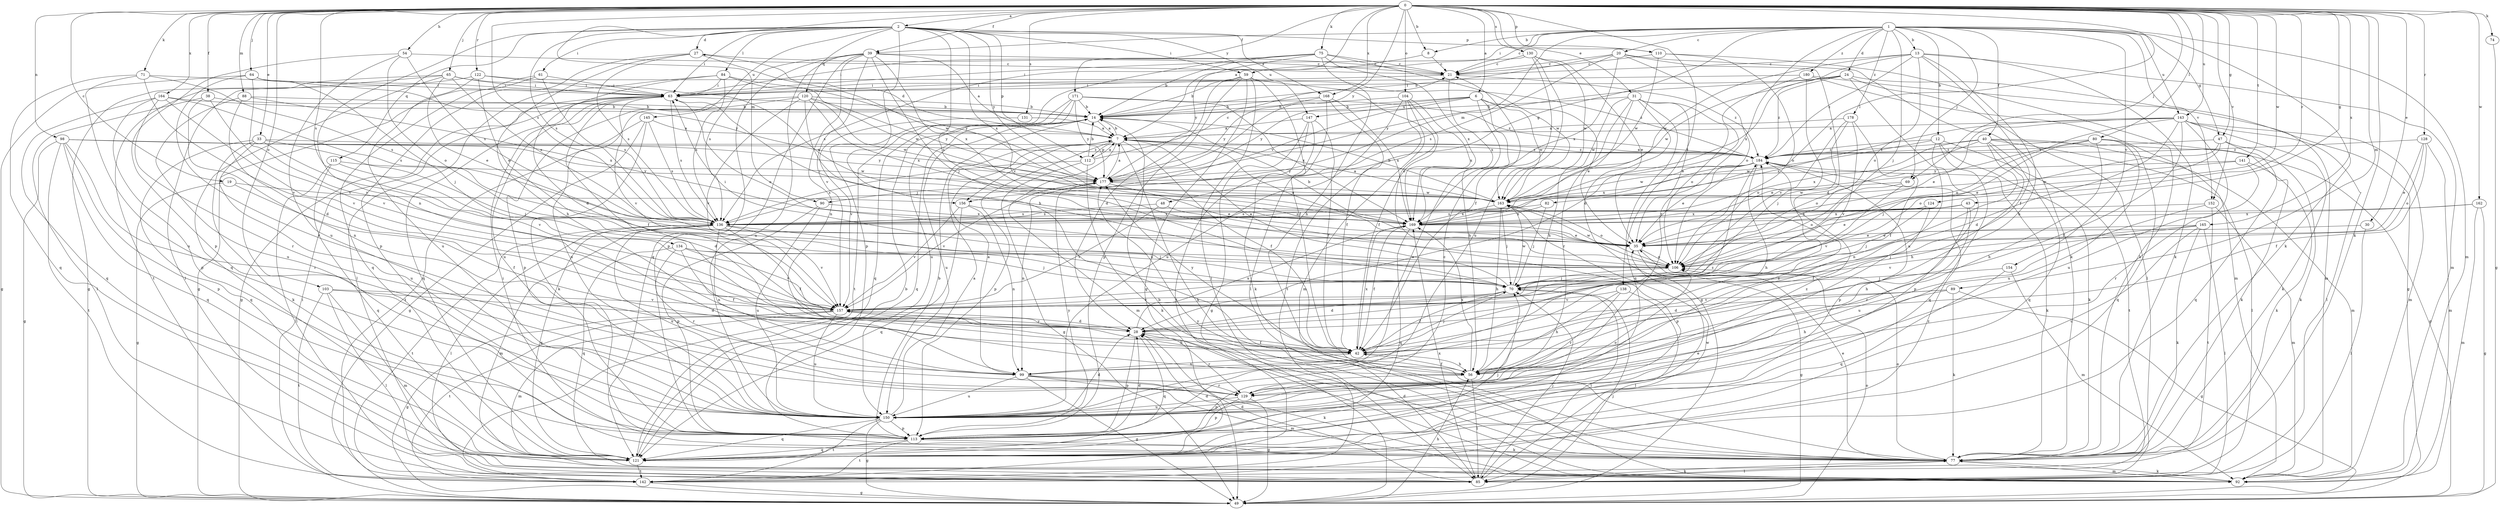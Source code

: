 strict digraph  {
0;
1;
2;
6;
7;
8;
12;
13;
14;
19;
20;
21;
24;
27;
28;
30;
31;
33;
35;
38;
39;
40;
42;
43;
47;
48;
49;
54;
56;
59;
61;
63;
64;
65;
69;
70;
71;
74;
75;
77;
80;
82;
84;
85;
88;
89;
90;
92;
98;
99;
103;
104;
106;
110;
112;
113;
115;
120;
121;
122;
124;
128;
129;
130;
131;
134;
136;
138;
141;
142;
143;
145;
147;
150;
152;
154;
156;
157;
162;
163;
164;
165;
168;
169;
171;
177;
178;
180;
184;
0 -> 2  [label=a];
0 -> 6  [label=a];
0 -> 7  [label=a];
0 -> 8  [label=b];
0 -> 19  [label=c];
0 -> 30  [label=e];
0 -> 31  [label=e];
0 -> 33  [label=e];
0 -> 38  [label=f];
0 -> 39  [label=f];
0 -> 43  [label=g];
0 -> 47  [label=g];
0 -> 54  [label=h];
0 -> 64  [label=j];
0 -> 65  [label=j];
0 -> 69  [label=j];
0 -> 71  [label=k];
0 -> 74  [label=k];
0 -> 75  [label=k];
0 -> 77  [label=k];
0 -> 80  [label=l];
0 -> 82  [label=l];
0 -> 88  [label=m];
0 -> 89  [label=m];
0 -> 90  [label=m];
0 -> 98  [label=n];
0 -> 103  [label=o];
0 -> 104  [label=o];
0 -> 110  [label=p];
0 -> 122  [label=r];
0 -> 124  [label=r];
0 -> 128  [label=r];
0 -> 130  [label=s];
0 -> 131  [label=s];
0 -> 134  [label=s];
0 -> 136  [label=s];
0 -> 138  [label=t];
0 -> 141  [label=t];
0 -> 143  [label=u];
0 -> 152  [label=v];
0 -> 162  [label=w];
0 -> 163  [label=w];
0 -> 164  [label=x];
0 -> 165  [label=x];
0 -> 168  [label=x];
0 -> 171  [label=y];
0 -> 177  [label=y];
1 -> 8  [label=b];
1 -> 12  [label=b];
1 -> 13  [label=b];
1 -> 20  [label=c];
1 -> 21  [label=c];
1 -> 24  [label=d];
1 -> 39  [label=f];
1 -> 40  [label=f];
1 -> 47  [label=g];
1 -> 48  [label=g];
1 -> 59  [label=i];
1 -> 69  [label=j];
1 -> 70  [label=j];
1 -> 77  [label=k];
1 -> 90  [label=m];
1 -> 92  [label=m];
1 -> 129  [label=r];
1 -> 143  [label=u];
1 -> 152  [label=v];
1 -> 154  [label=v];
1 -> 178  [label=z];
1 -> 180  [label=z];
2 -> 27  [label=d];
2 -> 56  [label=h];
2 -> 59  [label=i];
2 -> 61  [label=i];
2 -> 63  [label=i];
2 -> 84  [label=l];
2 -> 99  [label=n];
2 -> 106  [label=o];
2 -> 110  [label=p];
2 -> 112  [label=p];
2 -> 115  [label=q];
2 -> 120  [label=q];
2 -> 136  [label=s];
2 -> 145  [label=u];
2 -> 147  [label=u];
2 -> 168  [label=x];
2 -> 169  [label=x];
2 -> 177  [label=y];
6 -> 14  [label=b];
6 -> 35  [label=e];
6 -> 56  [label=h];
6 -> 147  [label=u];
6 -> 150  [label=u];
6 -> 156  [label=v];
6 -> 163  [label=w];
6 -> 177  [label=y];
7 -> 14  [label=b];
7 -> 27  [label=d];
7 -> 42  [label=f];
7 -> 77  [label=k];
7 -> 92  [label=m];
7 -> 112  [label=p];
7 -> 113  [label=p];
7 -> 156  [label=v];
7 -> 184  [label=z];
8 -> 21  [label=c];
8 -> 136  [label=s];
12 -> 77  [label=k];
12 -> 113  [label=p];
12 -> 121  [label=q];
12 -> 142  [label=t];
12 -> 163  [label=w];
12 -> 184  [label=z];
13 -> 21  [label=c];
13 -> 42  [label=f];
13 -> 56  [label=h];
13 -> 77  [label=k];
13 -> 92  [label=m];
13 -> 106  [label=o];
13 -> 163  [label=w];
13 -> 169  [label=x];
13 -> 184  [label=z];
14 -> 7  [label=a];
14 -> 121  [label=q];
14 -> 150  [label=u];
19 -> 42  [label=f];
19 -> 49  [label=g];
19 -> 156  [label=v];
20 -> 14  [label=b];
20 -> 21  [label=c];
20 -> 28  [label=d];
20 -> 77  [label=k];
20 -> 106  [label=o];
20 -> 136  [label=s];
20 -> 169  [label=x];
21 -> 63  [label=i];
21 -> 169  [label=x];
21 -> 184  [label=z];
24 -> 63  [label=i];
24 -> 85  [label=l];
24 -> 92  [label=m];
24 -> 150  [label=u];
24 -> 163  [label=w];
24 -> 177  [label=y];
24 -> 184  [label=z];
27 -> 21  [label=c];
27 -> 56  [label=h];
27 -> 113  [label=p];
27 -> 136  [label=s];
27 -> 163  [label=w];
28 -> 42  [label=f];
28 -> 113  [label=p];
28 -> 121  [label=q];
28 -> 129  [label=r];
28 -> 157  [label=v];
28 -> 169  [label=x];
30 -> 35  [label=e];
30 -> 85  [label=l];
31 -> 14  [label=b];
31 -> 35  [label=e];
31 -> 49  [label=g];
31 -> 56  [label=h];
31 -> 106  [label=o];
31 -> 121  [label=q];
31 -> 129  [label=r];
31 -> 163  [label=w];
33 -> 70  [label=j];
33 -> 77  [label=k];
33 -> 121  [label=q];
33 -> 150  [label=u];
33 -> 157  [label=v];
33 -> 184  [label=z];
35 -> 7  [label=a];
35 -> 14  [label=b];
35 -> 49  [label=g];
35 -> 63  [label=i];
35 -> 106  [label=o];
38 -> 14  [label=b];
38 -> 85  [label=l];
38 -> 99  [label=n];
38 -> 157  [label=v];
39 -> 7  [label=a];
39 -> 21  [label=c];
39 -> 70  [label=j];
39 -> 99  [label=n];
39 -> 113  [label=p];
39 -> 121  [label=q];
39 -> 136  [label=s];
39 -> 150  [label=u];
39 -> 157  [label=v];
39 -> 169  [label=x];
40 -> 49  [label=g];
40 -> 56  [label=h];
40 -> 85  [label=l];
40 -> 92  [label=m];
40 -> 99  [label=n];
40 -> 106  [label=o];
40 -> 121  [label=q];
40 -> 169  [label=x];
40 -> 184  [label=z];
42 -> 56  [label=h];
42 -> 70  [label=j];
42 -> 99  [label=n];
42 -> 169  [label=x];
42 -> 177  [label=y];
43 -> 35  [label=e];
43 -> 56  [label=h];
43 -> 129  [label=r];
43 -> 136  [label=s];
43 -> 169  [label=x];
47 -> 35  [label=e];
47 -> 77  [label=k];
47 -> 106  [label=o];
47 -> 121  [label=q];
47 -> 184  [label=z];
48 -> 113  [label=p];
48 -> 136  [label=s];
48 -> 157  [label=v];
49 -> 56  [label=h];
49 -> 63  [label=i];
49 -> 70  [label=j];
49 -> 106  [label=o];
54 -> 21  [label=c];
54 -> 106  [label=o];
54 -> 113  [label=p];
54 -> 136  [label=s];
54 -> 150  [label=u];
56 -> 42  [label=f];
56 -> 85  [label=l];
56 -> 113  [label=p];
56 -> 169  [label=x];
59 -> 14  [label=b];
59 -> 28  [label=d];
59 -> 42  [label=f];
59 -> 49  [label=g];
59 -> 63  [label=i];
59 -> 85  [label=l];
59 -> 106  [label=o];
59 -> 113  [label=p];
61 -> 49  [label=g];
61 -> 63  [label=i];
61 -> 121  [label=q];
61 -> 136  [label=s];
63 -> 14  [label=b];
63 -> 42  [label=f];
63 -> 49  [label=g];
63 -> 106  [label=o];
63 -> 121  [label=q];
63 -> 136  [label=s];
63 -> 150  [label=u];
63 -> 157  [label=v];
64 -> 49  [label=g];
64 -> 63  [label=i];
64 -> 70  [label=j];
64 -> 129  [label=r];
64 -> 157  [label=v];
64 -> 177  [label=y];
65 -> 35  [label=e];
65 -> 63  [label=i];
65 -> 85  [label=l];
65 -> 121  [label=q];
65 -> 136  [label=s];
65 -> 142  [label=t];
65 -> 169  [label=x];
69 -> 106  [label=o];
69 -> 157  [label=v];
69 -> 163  [label=w];
70 -> 7  [label=a];
70 -> 28  [label=d];
70 -> 42  [label=f];
70 -> 85  [label=l];
70 -> 157  [label=v];
70 -> 163  [label=w];
71 -> 63  [label=i];
71 -> 121  [label=q];
71 -> 136  [label=s];
71 -> 150  [label=u];
71 -> 157  [label=v];
74 -> 49  [label=g];
75 -> 14  [label=b];
75 -> 21  [label=c];
75 -> 56  [label=h];
75 -> 63  [label=i];
75 -> 113  [label=p];
75 -> 163  [label=w];
75 -> 169  [label=x];
75 -> 177  [label=y];
77 -> 28  [label=d];
77 -> 35  [label=e];
77 -> 63  [label=i];
77 -> 85  [label=l];
77 -> 92  [label=m];
77 -> 106  [label=o];
77 -> 177  [label=y];
80 -> 35  [label=e];
80 -> 56  [label=h];
80 -> 70  [label=j];
80 -> 77  [label=k];
80 -> 121  [label=q];
80 -> 150  [label=u];
80 -> 184  [label=z];
82 -> 70  [label=j];
82 -> 136  [label=s];
82 -> 169  [label=x];
84 -> 28  [label=d];
84 -> 63  [label=i];
84 -> 85  [label=l];
84 -> 136  [label=s];
84 -> 163  [label=w];
84 -> 177  [label=y];
85 -> 28  [label=d];
85 -> 70  [label=j];
85 -> 77  [label=k];
85 -> 163  [label=w];
85 -> 169  [label=x];
88 -> 14  [label=b];
88 -> 28  [label=d];
88 -> 150  [label=u];
88 -> 169  [label=x];
89 -> 28  [label=d];
89 -> 49  [label=g];
89 -> 56  [label=h];
89 -> 77  [label=k];
89 -> 157  [label=v];
90 -> 113  [label=p];
90 -> 150  [label=u];
90 -> 169  [label=x];
92 -> 14  [label=b];
92 -> 77  [label=k];
98 -> 49  [label=g];
98 -> 113  [label=p];
98 -> 121  [label=q];
98 -> 129  [label=r];
98 -> 142  [label=t];
98 -> 163  [label=w];
98 -> 177  [label=y];
98 -> 184  [label=z];
99 -> 7  [label=a];
99 -> 49  [label=g];
99 -> 77  [label=k];
99 -> 92  [label=m];
99 -> 129  [label=r];
99 -> 150  [label=u];
99 -> 184  [label=z];
103 -> 28  [label=d];
103 -> 85  [label=l];
103 -> 92  [label=m];
103 -> 142  [label=t];
103 -> 157  [label=v];
104 -> 14  [label=b];
104 -> 42  [label=f];
104 -> 92  [label=m];
104 -> 142  [label=t];
104 -> 150  [label=u];
104 -> 169  [label=x];
106 -> 63  [label=i];
106 -> 70  [label=j];
106 -> 163  [label=w];
110 -> 21  [label=c];
110 -> 77  [label=k];
110 -> 106  [label=o];
110 -> 163  [label=w];
112 -> 7  [label=a];
112 -> 14  [label=b];
112 -> 21  [label=c];
112 -> 49  [label=g];
112 -> 77  [label=k];
112 -> 136  [label=s];
113 -> 14  [label=b];
113 -> 21  [label=c];
113 -> 28  [label=d];
113 -> 77  [label=k];
113 -> 121  [label=q];
113 -> 142  [label=t];
113 -> 177  [label=y];
115 -> 28  [label=d];
115 -> 85  [label=l];
115 -> 121  [label=q];
115 -> 177  [label=y];
120 -> 14  [label=b];
120 -> 70  [label=j];
120 -> 113  [label=p];
120 -> 150  [label=u];
120 -> 157  [label=v];
120 -> 163  [label=w];
120 -> 169  [label=x];
120 -> 177  [label=y];
121 -> 14  [label=b];
121 -> 28  [label=d];
121 -> 35  [label=e];
121 -> 70  [label=j];
121 -> 142  [label=t];
122 -> 35  [label=e];
122 -> 49  [label=g];
122 -> 63  [label=i];
122 -> 150  [label=u];
122 -> 184  [label=z];
124 -> 42  [label=f];
124 -> 70  [label=j];
124 -> 136  [label=s];
124 -> 169  [label=x];
128 -> 35  [label=e];
128 -> 42  [label=f];
128 -> 92  [label=m];
128 -> 106  [label=o];
128 -> 184  [label=z];
129 -> 49  [label=g];
129 -> 113  [label=p];
129 -> 150  [label=u];
129 -> 184  [label=z];
130 -> 21  [label=c];
130 -> 35  [label=e];
130 -> 42  [label=f];
130 -> 63  [label=i];
130 -> 150  [label=u];
130 -> 163  [label=w];
131 -> 7  [label=a];
131 -> 157  [label=v];
134 -> 42  [label=f];
134 -> 70  [label=j];
134 -> 106  [label=o];
134 -> 121  [label=q];
134 -> 129  [label=r];
134 -> 157  [label=v];
136 -> 42  [label=f];
136 -> 70  [label=j];
136 -> 85  [label=l];
136 -> 92  [label=m];
136 -> 99  [label=n];
136 -> 121  [label=q];
136 -> 142  [label=t];
136 -> 150  [label=u];
136 -> 157  [label=v];
138 -> 56  [label=h];
138 -> 85  [label=l];
138 -> 129  [label=r];
138 -> 157  [label=v];
141 -> 77  [label=k];
141 -> 129  [label=r];
141 -> 163  [label=w];
141 -> 177  [label=y];
142 -> 49  [label=g];
142 -> 184  [label=z];
143 -> 7  [label=a];
143 -> 28  [label=d];
143 -> 35  [label=e];
143 -> 42  [label=f];
143 -> 77  [label=k];
143 -> 85  [label=l];
143 -> 92  [label=m];
143 -> 106  [label=o];
143 -> 136  [label=s];
143 -> 150  [label=u];
145 -> 7  [label=a];
145 -> 49  [label=g];
145 -> 77  [label=k];
145 -> 136  [label=s];
145 -> 142  [label=t];
147 -> 7  [label=a];
147 -> 42  [label=f];
147 -> 49  [label=g];
147 -> 77  [label=k];
147 -> 142  [label=t];
150 -> 7  [label=a];
150 -> 28  [label=d];
150 -> 49  [label=g];
150 -> 106  [label=o];
150 -> 113  [label=p];
150 -> 121  [label=q];
150 -> 142  [label=t];
150 -> 184  [label=z];
152 -> 92  [label=m];
152 -> 142  [label=t];
152 -> 150  [label=u];
152 -> 169  [label=x];
154 -> 70  [label=j];
154 -> 92  [label=m];
154 -> 121  [label=q];
156 -> 99  [label=n];
156 -> 121  [label=q];
156 -> 157  [label=v];
156 -> 169  [label=x];
157 -> 28  [label=d];
157 -> 49  [label=g];
157 -> 56  [label=h];
157 -> 92  [label=m];
157 -> 142  [label=t];
157 -> 150  [label=u];
162 -> 49  [label=g];
162 -> 92  [label=m];
162 -> 136  [label=s];
162 -> 169  [label=x];
163 -> 7  [label=a];
163 -> 14  [label=b];
163 -> 56  [label=h];
163 -> 70  [label=j];
163 -> 106  [label=o];
163 -> 169  [label=x];
164 -> 14  [label=b];
164 -> 113  [label=p];
164 -> 121  [label=q];
164 -> 129  [label=r];
164 -> 136  [label=s];
164 -> 157  [label=v];
165 -> 35  [label=e];
165 -> 70  [label=j];
165 -> 77  [label=k];
165 -> 85  [label=l];
165 -> 150  [label=u];
165 -> 157  [label=v];
168 -> 14  [label=b];
168 -> 42  [label=f];
168 -> 85  [label=l];
168 -> 169  [label=x];
168 -> 177  [label=y];
169 -> 35  [label=e];
169 -> 42  [label=f];
169 -> 121  [label=q];
171 -> 14  [label=b];
171 -> 121  [label=q];
171 -> 142  [label=t];
171 -> 150  [label=u];
171 -> 169  [label=x];
171 -> 177  [label=y];
171 -> 184  [label=z];
177 -> 7  [label=a];
177 -> 35  [label=e];
177 -> 99  [label=n];
177 -> 157  [label=v];
177 -> 163  [label=w];
178 -> 7  [label=a];
178 -> 42  [label=f];
178 -> 70  [label=j];
178 -> 106  [label=o];
178 -> 157  [label=v];
180 -> 28  [label=d];
180 -> 49  [label=g];
180 -> 63  [label=i];
180 -> 92  [label=m];
180 -> 157  [label=v];
184 -> 7  [label=a];
184 -> 35  [label=e];
184 -> 56  [label=h];
184 -> 77  [label=k];
184 -> 113  [label=p];
184 -> 163  [label=w];
184 -> 169  [label=x];
184 -> 177  [label=y];
}
